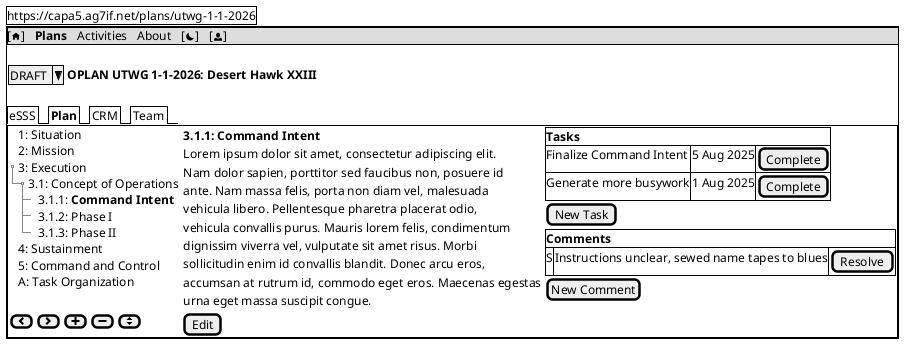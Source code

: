 @startsalt Plan: Plan Tab
{ 
    {+ https://capa5.ag7if.net/plans/utwg-1-1-2026 }
    {+
        {* [<&home>] | <b>Plans</b> | Activities | About | [<&moon>] | [<&person>] }
        .
        { ^DRAFT^ {<b>OPLAN UTWG 1-1-2026: Desert Hawk XXIII</b>}}
        .
        {/ eSSS | <b>Plan</b> | CRM | Team }
        {+
            {T
                + 1: Situation
                + 2: Mission
                + 3: Execution
                ++ 3.1: Concept of Operations
                +++ 3.1.1: <b>Command Intent</b>
                +++ 3.1.2: Phase I
                +++ 3.1.3: Phase II
                + 4: Sustainment 
                + 5: Command and Control
                + A: Task Organization
            } | {
                <b>3.1.1: Command Intent</b>
                Lorem ipsum dolor sit amet, consectetur adipiscing elit. 
                Nam dolor sapien, porttitor sed faucibus non, posuere id 
                ante. Nam massa felis, porta non diam vel, malesuada 
                vehicula libero. Pellentesque pharetra placerat odio, 
                vehicula convallis purus. Mauris lorem felis, condimentum 
                dignissim viverra vel, vulputate sit amet risus. Morbi
                sollicitudin enim id convallis blandit. Donec arcu eros, 
                accumsan at rutrum id, commodo eget eros. Maecenas egestas 
                urna eget massa suscipit congue.
            } | {
                {#
                    <b>Tasks</b> | * | *
                    Finalize Command Intent | 5 Aug 2025 | [Complete]
                    Generate more busywork  | 1 Aug 2025 | [Complete]
                }
                [New Task]
                {#
                    <b>Comments</b> | * | *
                    S | Instructions unclear, sewed name tapes to blues | [Resolve]
                }
                [New Comment]
            }

            {[<&chevron-left>] | [<&chevron-right>] | [<&plus>] | [<&minus>] | [<&elevator>] } | [Edit] | .
        }
    }
}
@endsalt
